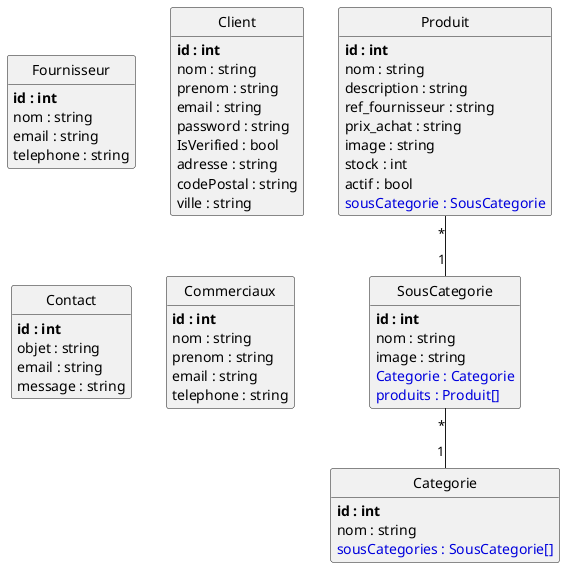 @startuml
class Fournisseur {
	**id : int**
	nom : string
	email : string
	telephone : string
}

class Client {
	**id : int**
	nom : string
	prenom : string
	email : string
	password : string
	IsVerified : bool
	adresse : string
	codePostal : string
	ville : string
}

class Produit {
	**id : int**
	nom : string
	description : string
	ref_fournisseur : string
	prix_achat : string
	image : string
	stock : int
	actif : bool
	<color:#0000dd>sousCategorie : SousCategorie</color>
}

class SousCategorie {
	**id : int**
	nom : string
	image : string
	<color:#0000dd>Categorie : Categorie</color>
	<color:#0000dd>produits : Produit[]</color>
}

class Contact {
	**id : int**
	objet : string
	email : string
	message : string
}

class Commerciaux {
	**id : int**
	nom : string
	prenom : string
	email : string
	telephone : string
}

class Categorie {
	**id : int**
	nom : string
	<color:#0000dd>sousCategories : SousCategorie[]</color>
}

Produit "*"--"1" SousCategorie
SousCategorie "*"--"1" Categorie


hide methods

hide circle

@enduml
